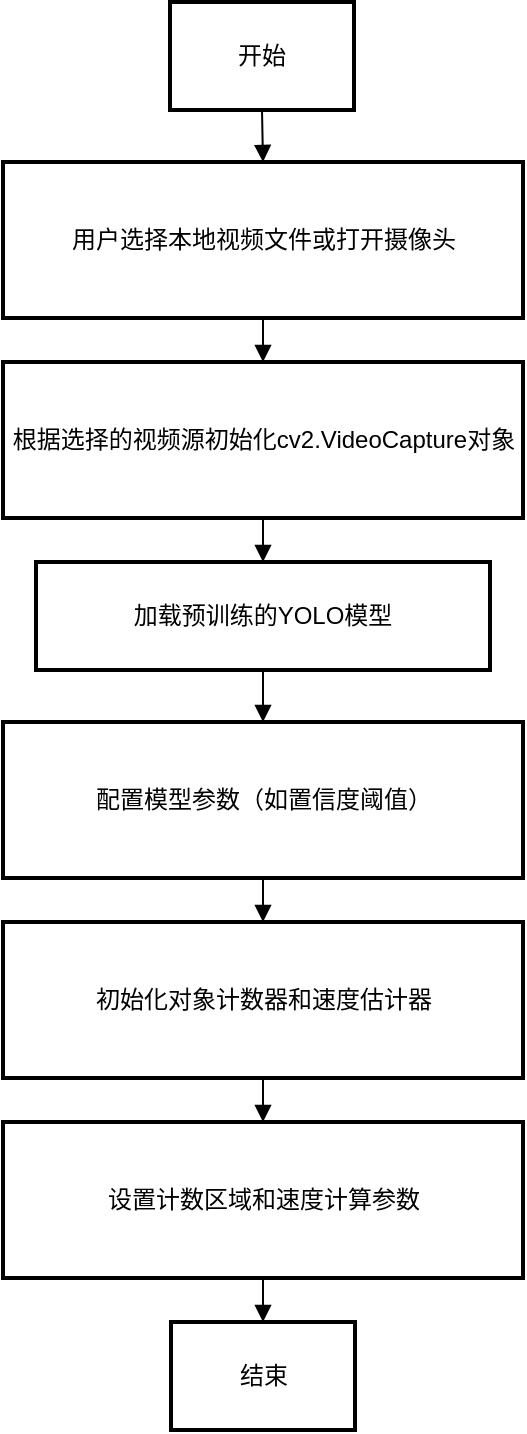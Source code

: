 <mxfile version="26.2.15">
  <diagram name="第 1 页" id="NUSfyszPAOaoVSYeVH4F">
    <mxGraphModel dx="2058" dy="1146" grid="1" gridSize="10" guides="1" tooltips="1" connect="1" arrows="1" fold="1" page="1" pageScale="1" pageWidth="1200" pageHeight="1600" math="0" shadow="0">
      <root>
        <mxCell id="0" />
        <mxCell id="1" parent="0" />
        <mxCell id="8Dff0xukr8CKfTN3zSQy-1" value="开始" style="whiteSpace=wrap;strokeWidth=2;" vertex="1" parent="1">
          <mxGeometry x="104" y="20" width="92" height="54" as="geometry" />
        </mxCell>
        <mxCell id="8Dff0xukr8CKfTN3zSQy-2" value="用户选择本地视频文件或打开摄像头" style="whiteSpace=wrap;strokeWidth=2;" vertex="1" parent="1">
          <mxGeometry x="20.5" y="100" width="260" height="78" as="geometry" />
        </mxCell>
        <mxCell id="8Dff0xukr8CKfTN3zSQy-3" value="根据选择的视频源初始化cv2.VideoCapture对象" style="whiteSpace=wrap;strokeWidth=2;" vertex="1" parent="1">
          <mxGeometry x="20.5" y="200" width="260" height="78" as="geometry" />
        </mxCell>
        <mxCell id="8Dff0xukr8CKfTN3zSQy-4" value="加载预训练的YOLO模型" style="whiteSpace=wrap;strokeWidth=2;" vertex="1" parent="1">
          <mxGeometry x="37" y="300" width="227" height="54" as="geometry" />
        </mxCell>
        <mxCell id="8Dff0xukr8CKfTN3zSQy-5" value="配置模型参数（如置信度阈值）" style="whiteSpace=wrap;strokeWidth=2;" vertex="1" parent="1">
          <mxGeometry x="20.5" y="380" width="260" height="78" as="geometry" />
        </mxCell>
        <mxCell id="8Dff0xukr8CKfTN3zSQy-6" value="初始化对象计数器和速度估计器" style="whiteSpace=wrap;strokeWidth=2;" vertex="1" parent="1">
          <mxGeometry x="20.5" y="480" width="260" height="78" as="geometry" />
        </mxCell>
        <mxCell id="8Dff0xukr8CKfTN3zSQy-7" value="设置计数区域和速度计算参数" style="whiteSpace=wrap;strokeWidth=2;" vertex="1" parent="1">
          <mxGeometry x="20.5" y="580" width="260" height="78" as="geometry" />
        </mxCell>
        <mxCell id="8Dff0xukr8CKfTN3zSQy-8" value="结束" style="whiteSpace=wrap;strokeWidth=2;" vertex="1" parent="1">
          <mxGeometry x="104.5" y="680" width="92" height="54" as="geometry" />
        </mxCell>
        <mxCell id="8Dff0xukr8CKfTN3zSQy-9" value="" style="curved=1;startArrow=none;endArrow=block;exitX=0.5;exitY=1;entryX=0.5;entryY=0;rounded=0;" edge="1" parent="1" source="8Dff0xukr8CKfTN3zSQy-1" target="8Dff0xukr8CKfTN3zSQy-2">
          <mxGeometry relative="1" as="geometry">
            <Array as="points" />
          </mxGeometry>
        </mxCell>
        <mxCell id="8Dff0xukr8CKfTN3zSQy-10" value="" style="curved=1;startArrow=none;endArrow=block;exitX=0.5;exitY=1;entryX=0.5;entryY=0;rounded=0;" edge="1" parent="1" source="8Dff0xukr8CKfTN3zSQy-2" target="8Dff0xukr8CKfTN3zSQy-3">
          <mxGeometry relative="1" as="geometry">
            <Array as="points" />
          </mxGeometry>
        </mxCell>
        <mxCell id="8Dff0xukr8CKfTN3zSQy-11" value="" style="curved=1;startArrow=none;endArrow=block;exitX=0.5;exitY=1;entryX=0.5;entryY=0;rounded=0;" edge="1" parent="1" source="8Dff0xukr8CKfTN3zSQy-3" target="8Dff0xukr8CKfTN3zSQy-4">
          <mxGeometry relative="1" as="geometry">
            <Array as="points" />
          </mxGeometry>
        </mxCell>
        <mxCell id="8Dff0xukr8CKfTN3zSQy-12" value="" style="curved=1;startArrow=none;endArrow=block;exitX=0.5;exitY=1;entryX=0.5;entryY=0;rounded=0;" edge="1" parent="1" source="8Dff0xukr8CKfTN3zSQy-4" target="8Dff0xukr8CKfTN3zSQy-5">
          <mxGeometry relative="1" as="geometry">
            <Array as="points" />
          </mxGeometry>
        </mxCell>
        <mxCell id="8Dff0xukr8CKfTN3zSQy-13" value="" style="curved=1;startArrow=none;endArrow=block;exitX=0.5;exitY=1;entryX=0.5;entryY=0;rounded=0;" edge="1" parent="1" source="8Dff0xukr8CKfTN3zSQy-5" target="8Dff0xukr8CKfTN3zSQy-6">
          <mxGeometry relative="1" as="geometry">
            <Array as="points" />
          </mxGeometry>
        </mxCell>
        <mxCell id="8Dff0xukr8CKfTN3zSQy-14" value="" style="curved=1;startArrow=none;endArrow=block;exitX=0.5;exitY=1;entryX=0.5;entryY=0;rounded=0;" edge="1" parent="1" source="8Dff0xukr8CKfTN3zSQy-6" target="8Dff0xukr8CKfTN3zSQy-7">
          <mxGeometry relative="1" as="geometry">
            <Array as="points" />
          </mxGeometry>
        </mxCell>
        <mxCell id="8Dff0xukr8CKfTN3zSQy-15" value="" style="curved=1;startArrow=none;endArrow=block;exitX=0.5;exitY=1;entryX=0.5;entryY=0;rounded=0;" edge="1" parent="1" source="8Dff0xukr8CKfTN3zSQy-7" target="8Dff0xukr8CKfTN3zSQy-8">
          <mxGeometry relative="1" as="geometry">
            <Array as="points" />
          </mxGeometry>
        </mxCell>
      </root>
    </mxGraphModel>
  </diagram>
</mxfile>
